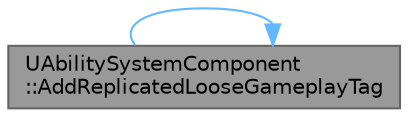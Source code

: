digraph "UAbilitySystemComponent::AddReplicatedLooseGameplayTag"
{
 // INTERACTIVE_SVG=YES
 // LATEX_PDF_SIZE
  bgcolor="transparent";
  edge [fontname=Helvetica,fontsize=10,labelfontname=Helvetica,labelfontsize=10];
  node [fontname=Helvetica,fontsize=10,shape=box,height=0.2,width=0.4];
  rankdir="RL";
  Node1 [id="Node000001",label="UAbilitySystemComponent\l::AddReplicatedLooseGameplayTag",height=0.2,width=0.4,color="gray40", fillcolor="grey60", style="filled", fontcolor="black",tooltip="Allows GameCode to add loose gameplaytags which are not backed by a GameplayEffect."];
  Node1 -> Node1 [id="edge1_Node000001_Node000001",dir="back",color="steelblue1",style="solid",tooltip=" "];
}
